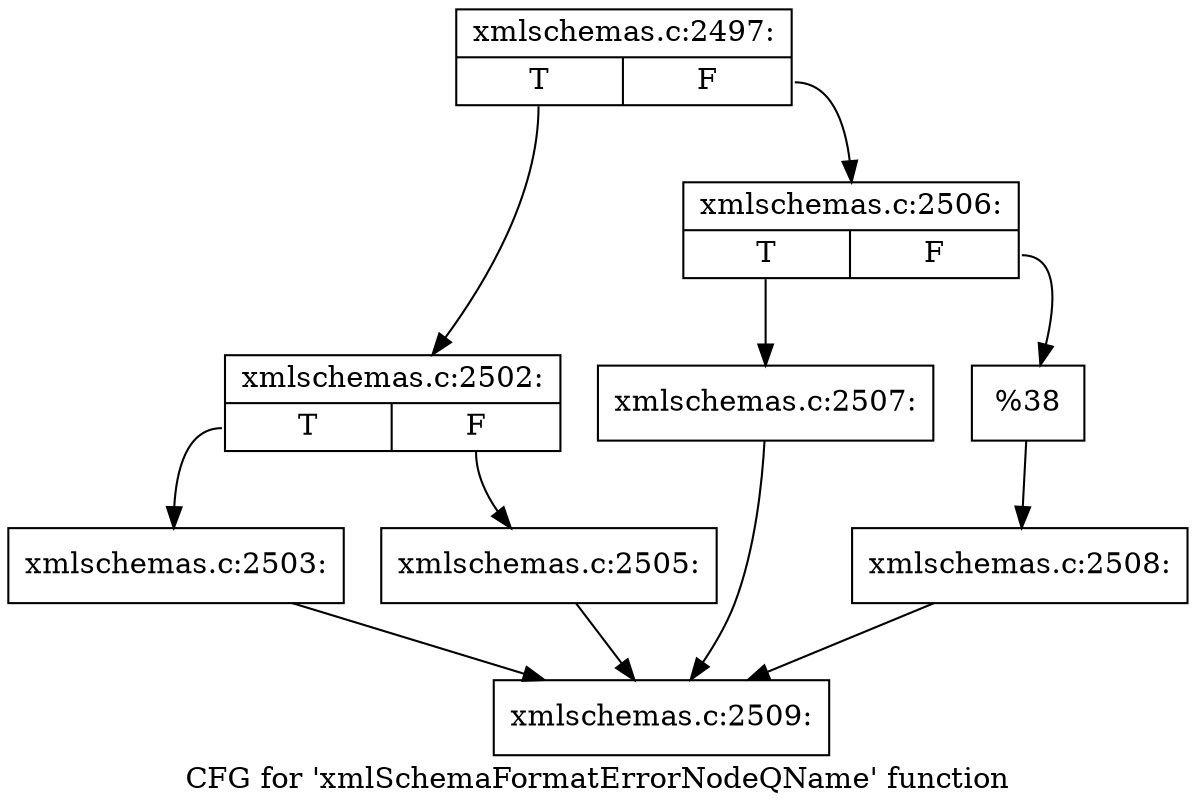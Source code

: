 digraph "CFG for 'xmlSchemaFormatErrorNodeQName' function" {
	label="CFG for 'xmlSchemaFormatErrorNodeQName' function";

	Node0x55deda0 [shape=record,label="{xmlschemas.c:2497:|{<s0>T|<s1>F}}"];
	Node0x55deda0:s0 -> Node0x55e25d0;
	Node0x55deda0:s1 -> Node0x55e2670;
	Node0x55e25d0 [shape=record,label="{xmlschemas.c:2502:|{<s0>T|<s1>F}}"];
	Node0x55e25d0:s0 -> Node0x55e2a30;
	Node0x55e25d0:s1 -> Node0x55e2ad0;
	Node0x55e2a30 [shape=record,label="{xmlschemas.c:2503:}"];
	Node0x55e2a30 -> Node0x55df1f0;
	Node0x55e2ad0 [shape=record,label="{xmlschemas.c:2505:}"];
	Node0x55e2ad0 -> Node0x55df1f0;
	Node0x55e2670 [shape=record,label="{xmlschemas.c:2506:|{<s0>T|<s1>F}}"];
	Node0x55e2670:s0 -> Node0x55e2a80;
	Node0x55e2670:s1 -> Node0x55e3b40;
	Node0x55e2a80 [shape=record,label="{xmlschemas.c:2507:}"];
	Node0x55e2a80 -> Node0x55df1f0;
	Node0x55e3b40 [shape=record,label="{%38}"];
	Node0x55e3b40 -> Node0x55e2620;
	Node0x55e2620 [shape=record,label="{xmlschemas.c:2508:}"];
	Node0x55e2620 -> Node0x55df1f0;
	Node0x55df1f0 [shape=record,label="{xmlschemas.c:2509:}"];
}
